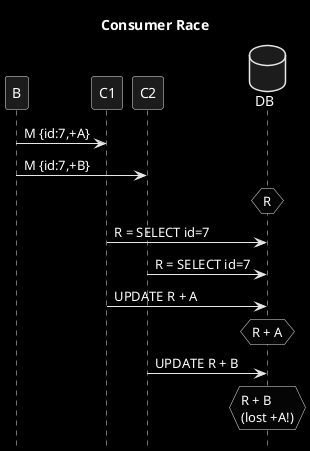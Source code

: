 @startuml
title Consumer Race
hide footbox
skinparam monochrome reverse
database DB order 9

B->C1: M {id:7,+A}
B->C2: M {id:7,+B}
hnote over DB: R
C1->DB: R = SELECT id=7
C2->DB: R = SELECT id=7
C1->DB: UPDATE R + A
hnote over DB: R + A
C2->DB: UPDATE R + B
hnote over DB: R + B\n(lost +A!)
@enduml
